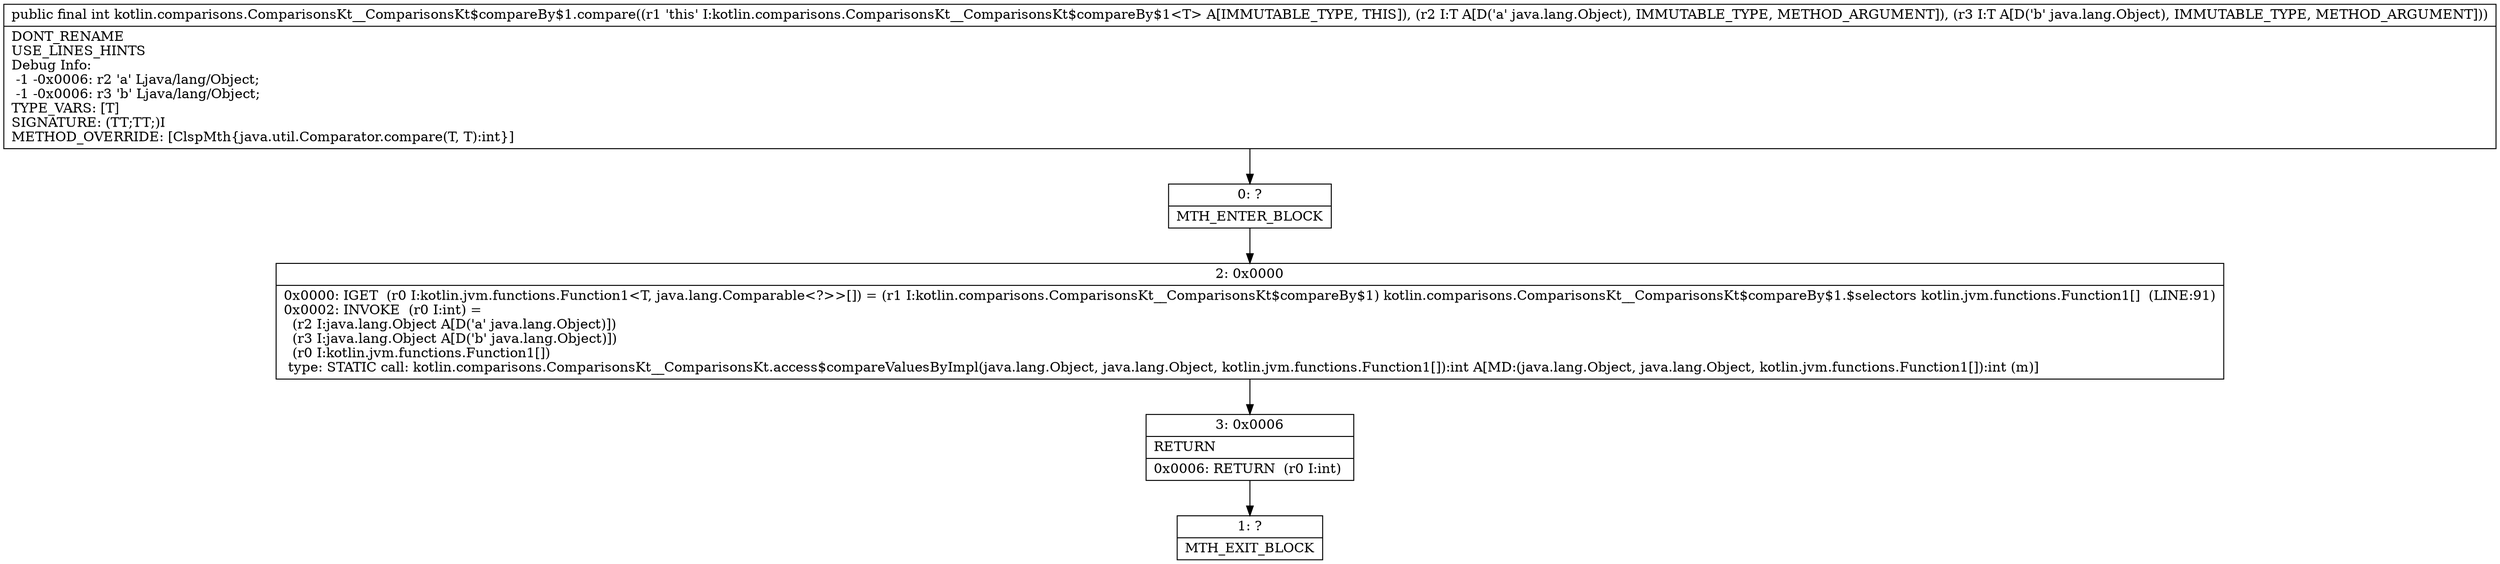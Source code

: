digraph "CFG forkotlin.comparisons.ComparisonsKt__ComparisonsKt$compareBy$1.compare(Ljava\/lang\/Object;Ljava\/lang\/Object;)I" {
Node_0 [shape=record,label="{0\:\ ?|MTH_ENTER_BLOCK\l}"];
Node_2 [shape=record,label="{2\:\ 0x0000|0x0000: IGET  (r0 I:kotlin.jvm.functions.Function1\<T, java.lang.Comparable\<?\>\>[]) = (r1 I:kotlin.comparisons.ComparisonsKt__ComparisonsKt$compareBy$1) kotlin.comparisons.ComparisonsKt__ComparisonsKt$compareBy$1.$selectors kotlin.jvm.functions.Function1[]  (LINE:91)\l0x0002: INVOKE  (r0 I:int) = \l  (r2 I:java.lang.Object A[D('a' java.lang.Object)])\l  (r3 I:java.lang.Object A[D('b' java.lang.Object)])\l  (r0 I:kotlin.jvm.functions.Function1[])\l type: STATIC call: kotlin.comparisons.ComparisonsKt__ComparisonsKt.access$compareValuesByImpl(java.lang.Object, java.lang.Object, kotlin.jvm.functions.Function1[]):int A[MD:(java.lang.Object, java.lang.Object, kotlin.jvm.functions.Function1[]):int (m)]\l}"];
Node_3 [shape=record,label="{3\:\ 0x0006|RETURN\l|0x0006: RETURN  (r0 I:int) \l}"];
Node_1 [shape=record,label="{1\:\ ?|MTH_EXIT_BLOCK\l}"];
MethodNode[shape=record,label="{public final int kotlin.comparisons.ComparisonsKt__ComparisonsKt$compareBy$1.compare((r1 'this' I:kotlin.comparisons.ComparisonsKt__ComparisonsKt$compareBy$1\<T\> A[IMMUTABLE_TYPE, THIS]), (r2 I:T A[D('a' java.lang.Object), IMMUTABLE_TYPE, METHOD_ARGUMENT]), (r3 I:T A[D('b' java.lang.Object), IMMUTABLE_TYPE, METHOD_ARGUMENT]))  | DONT_RENAME\lUSE_LINES_HINTS\lDebug Info:\l  \-1 \-0x0006: r2 'a' Ljava\/lang\/Object;\l  \-1 \-0x0006: r3 'b' Ljava\/lang\/Object;\lTYPE_VARS: [T]\lSIGNATURE: (TT;TT;)I\lMETHOD_OVERRIDE: [ClspMth\{java.util.Comparator.compare(T, T):int\}]\l}"];
MethodNode -> Node_0;Node_0 -> Node_2;
Node_2 -> Node_3;
Node_3 -> Node_1;
}

